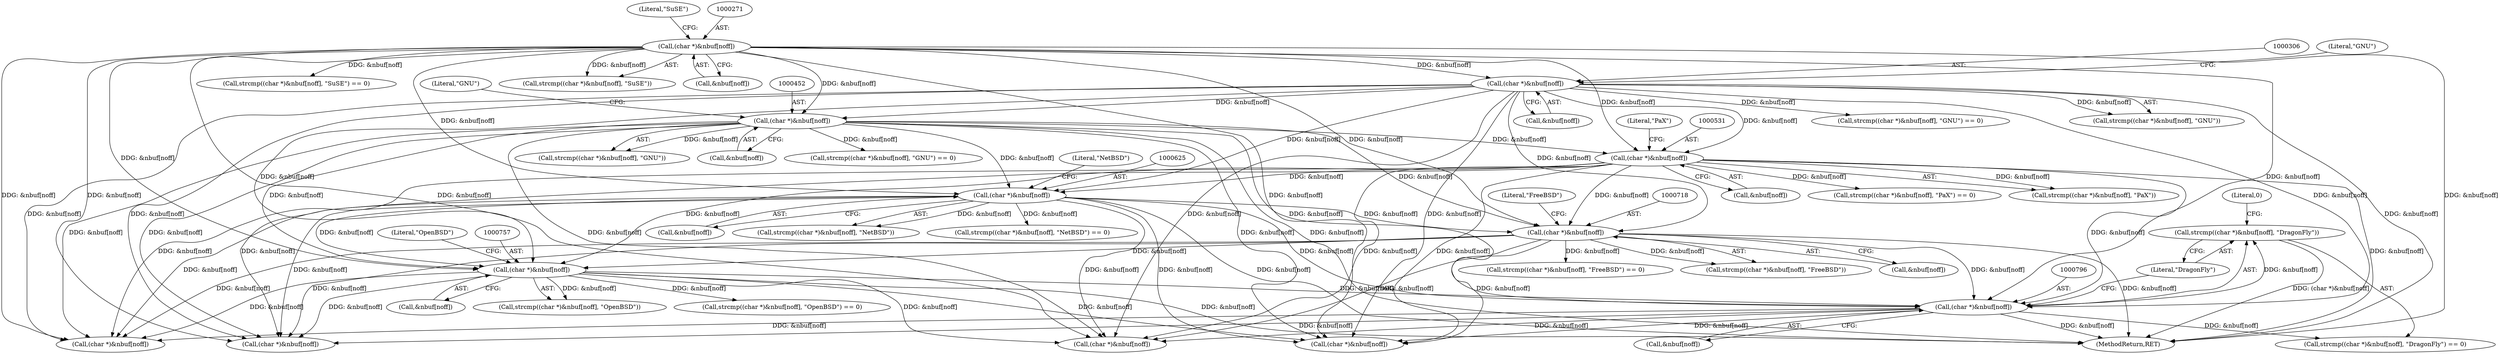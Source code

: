 digraph "0_file_b4c01141e5367f247b84dcaf6aefbb4e741842b8@API" {
"1000794" [label="(Call,strcmp((char *)&nbuf[noff], \"DragonFly\"))"];
"1000795" [label="(Call,(char *)&nbuf[noff])"];
"1000756" [label="(Call,(char *)&nbuf[noff])"];
"1000624" [label="(Call,(char *)&nbuf[noff])"];
"1000305" [label="(Call,(char *)&nbuf[noff])"];
"1000270" [label="(Call,(char *)&nbuf[noff])"];
"1000451" [label="(Call,(char *)&nbuf[noff])"];
"1000530" [label="(Call,(char *)&nbuf[noff])"];
"1000717" [label="(Call,(char *)&nbuf[noff])"];
"1000630" [label="(Literal,\"NetBSD\")"];
"1000268" [label="(Call,strcmp((char *)&nbuf[noff], \"SuSE\") == 0)"];
"1000624" [label="(Call,(char *)&nbuf[noff])"];
"1000762" [label="(Literal,\"OpenBSD\")"];
"1001237" [label="(MethodReturn,RET)"];
"1000872" [label="(Call,(char *)&nbuf[noff])"];
"1000755" [label="(Call,strcmp((char *)&nbuf[noff], \"OpenBSD\"))"];
"1000457" [label="(Literal,\"GNU\")"];
"1000269" [label="(Call,strcmp((char *)&nbuf[noff], \"SuSE\"))"];
"1000723" [label="(Literal,\"FreeBSD\")"];
"1000272" [label="(Call,&nbuf[noff])"];
"1000623" [label="(Call,strcmp((char *)&nbuf[noff], \"NetBSD\"))"];
"1000311" [label="(Literal,\"GNU\")"];
"1000532" [label="(Call,&nbuf[noff])"];
"1000528" [label="(Call,strcmp((char *)&nbuf[noff], \"PaX\") == 0)"];
"1000303" [label="(Call,strcmp((char *)&nbuf[noff], \"GNU\") == 0)"];
"1000793" [label="(Call,strcmp((char *)&nbuf[noff], \"DragonFly\") == 0)"];
"1000622" [label="(Call,strcmp((char *)&nbuf[noff], \"NetBSD\") == 0)"];
"1000925" [label="(Call,(char *)&nbuf[noff])"];
"1000754" [label="(Call,strcmp((char *)&nbuf[noff], \"OpenBSD\") == 0)"];
"1000719" [label="(Call,&nbuf[noff])"];
"1000450" [label="(Call,strcmp((char *)&nbuf[noff], \"GNU\"))"];
"1000529" [label="(Call,strcmp((char *)&nbuf[noff], \"PaX\"))"];
"1000536" [label="(Literal,\"PaX\")"];
"1000717" [label="(Call,(char *)&nbuf[noff])"];
"1000802" [label="(Literal,0)"];
"1000795" [label="(Call,(char *)&nbuf[noff])"];
"1000304" [label="(Call,strcmp((char *)&nbuf[noff], \"GNU\"))"];
"1000530" [label="(Call,(char *)&nbuf[noff])"];
"1000887" [label="(Call,(char *)&nbuf[noff])"];
"1000270" [label="(Call,(char *)&nbuf[noff])"];
"1000305" [label="(Call,(char *)&nbuf[noff])"];
"1000307" [label="(Call,&nbuf[noff])"];
"1000715" [label="(Call,strcmp((char *)&nbuf[noff], \"FreeBSD\") == 0)"];
"1000801" [label="(Literal,\"DragonFly\")"];
"1000756" [label="(Call,(char *)&nbuf[noff])"];
"1000758" [label="(Call,&nbuf[noff])"];
"1000626" [label="(Call,&nbuf[noff])"];
"1000453" [label="(Call,&nbuf[noff])"];
"1000797" [label="(Call,&nbuf[noff])"];
"1000794" [label="(Call,strcmp((char *)&nbuf[noff], \"DragonFly\"))"];
"1000276" [label="(Literal,\"SuSE\")"];
"1000716" [label="(Call,strcmp((char *)&nbuf[noff], \"FreeBSD\"))"];
"1000906" [label="(Call,(char *)&nbuf[noff])"];
"1000449" [label="(Call,strcmp((char *)&nbuf[noff], \"GNU\") == 0)"];
"1000451" [label="(Call,(char *)&nbuf[noff])"];
"1000794" -> "1000793"  [label="AST: "];
"1000794" -> "1000801"  [label="CFG: "];
"1000795" -> "1000794"  [label="AST: "];
"1000801" -> "1000794"  [label="AST: "];
"1000802" -> "1000794"  [label="CFG: "];
"1000794" -> "1001237"  [label="DDG: (char *)&nbuf[noff]"];
"1000795" -> "1000794"  [label="DDG: &nbuf[noff]"];
"1000795" -> "1000797"  [label="CFG: "];
"1000796" -> "1000795"  [label="AST: "];
"1000797" -> "1000795"  [label="AST: "];
"1000801" -> "1000795"  [label="CFG: "];
"1000795" -> "1001237"  [label="DDG: &nbuf[noff]"];
"1000795" -> "1000793"  [label="DDG: &nbuf[noff]"];
"1000756" -> "1000795"  [label="DDG: &nbuf[noff]"];
"1000624" -> "1000795"  [label="DDG: &nbuf[noff]"];
"1000305" -> "1000795"  [label="DDG: &nbuf[noff]"];
"1000270" -> "1000795"  [label="DDG: &nbuf[noff]"];
"1000530" -> "1000795"  [label="DDG: &nbuf[noff]"];
"1000451" -> "1000795"  [label="DDG: &nbuf[noff]"];
"1000717" -> "1000795"  [label="DDG: &nbuf[noff]"];
"1000795" -> "1000872"  [label="DDG: &nbuf[noff]"];
"1000795" -> "1000887"  [label="DDG: &nbuf[noff]"];
"1000795" -> "1000906"  [label="DDG: &nbuf[noff]"];
"1000795" -> "1000925"  [label="DDG: &nbuf[noff]"];
"1000756" -> "1000755"  [label="AST: "];
"1000756" -> "1000758"  [label="CFG: "];
"1000757" -> "1000756"  [label="AST: "];
"1000758" -> "1000756"  [label="AST: "];
"1000762" -> "1000756"  [label="CFG: "];
"1000756" -> "1001237"  [label="DDG: &nbuf[noff]"];
"1000756" -> "1000754"  [label="DDG: &nbuf[noff]"];
"1000756" -> "1000755"  [label="DDG: &nbuf[noff]"];
"1000624" -> "1000756"  [label="DDG: &nbuf[noff]"];
"1000305" -> "1000756"  [label="DDG: &nbuf[noff]"];
"1000270" -> "1000756"  [label="DDG: &nbuf[noff]"];
"1000530" -> "1000756"  [label="DDG: &nbuf[noff]"];
"1000451" -> "1000756"  [label="DDG: &nbuf[noff]"];
"1000717" -> "1000756"  [label="DDG: &nbuf[noff]"];
"1000756" -> "1000872"  [label="DDG: &nbuf[noff]"];
"1000756" -> "1000887"  [label="DDG: &nbuf[noff]"];
"1000756" -> "1000906"  [label="DDG: &nbuf[noff]"];
"1000756" -> "1000925"  [label="DDG: &nbuf[noff]"];
"1000624" -> "1000623"  [label="AST: "];
"1000624" -> "1000626"  [label="CFG: "];
"1000625" -> "1000624"  [label="AST: "];
"1000626" -> "1000624"  [label="AST: "];
"1000630" -> "1000624"  [label="CFG: "];
"1000624" -> "1001237"  [label="DDG: &nbuf[noff]"];
"1000624" -> "1000622"  [label="DDG: &nbuf[noff]"];
"1000624" -> "1000623"  [label="DDG: &nbuf[noff]"];
"1000305" -> "1000624"  [label="DDG: &nbuf[noff]"];
"1000451" -> "1000624"  [label="DDG: &nbuf[noff]"];
"1000270" -> "1000624"  [label="DDG: &nbuf[noff]"];
"1000530" -> "1000624"  [label="DDG: &nbuf[noff]"];
"1000624" -> "1000717"  [label="DDG: &nbuf[noff]"];
"1000624" -> "1000872"  [label="DDG: &nbuf[noff]"];
"1000624" -> "1000887"  [label="DDG: &nbuf[noff]"];
"1000624" -> "1000906"  [label="DDG: &nbuf[noff]"];
"1000624" -> "1000925"  [label="DDG: &nbuf[noff]"];
"1000305" -> "1000304"  [label="AST: "];
"1000305" -> "1000307"  [label="CFG: "];
"1000306" -> "1000305"  [label="AST: "];
"1000307" -> "1000305"  [label="AST: "];
"1000311" -> "1000305"  [label="CFG: "];
"1000305" -> "1001237"  [label="DDG: &nbuf[noff]"];
"1000305" -> "1000303"  [label="DDG: &nbuf[noff]"];
"1000305" -> "1000304"  [label="DDG: &nbuf[noff]"];
"1000270" -> "1000305"  [label="DDG: &nbuf[noff]"];
"1000305" -> "1000451"  [label="DDG: &nbuf[noff]"];
"1000305" -> "1000530"  [label="DDG: &nbuf[noff]"];
"1000305" -> "1000717"  [label="DDG: &nbuf[noff]"];
"1000305" -> "1000872"  [label="DDG: &nbuf[noff]"];
"1000305" -> "1000887"  [label="DDG: &nbuf[noff]"];
"1000305" -> "1000906"  [label="DDG: &nbuf[noff]"];
"1000305" -> "1000925"  [label="DDG: &nbuf[noff]"];
"1000270" -> "1000269"  [label="AST: "];
"1000270" -> "1000272"  [label="CFG: "];
"1000271" -> "1000270"  [label="AST: "];
"1000272" -> "1000270"  [label="AST: "];
"1000276" -> "1000270"  [label="CFG: "];
"1000270" -> "1001237"  [label="DDG: &nbuf[noff]"];
"1000270" -> "1000268"  [label="DDG: &nbuf[noff]"];
"1000270" -> "1000269"  [label="DDG: &nbuf[noff]"];
"1000270" -> "1000451"  [label="DDG: &nbuf[noff]"];
"1000270" -> "1000530"  [label="DDG: &nbuf[noff]"];
"1000270" -> "1000717"  [label="DDG: &nbuf[noff]"];
"1000270" -> "1000872"  [label="DDG: &nbuf[noff]"];
"1000270" -> "1000887"  [label="DDG: &nbuf[noff]"];
"1000270" -> "1000906"  [label="DDG: &nbuf[noff]"];
"1000270" -> "1000925"  [label="DDG: &nbuf[noff]"];
"1000451" -> "1000450"  [label="AST: "];
"1000451" -> "1000453"  [label="CFG: "];
"1000452" -> "1000451"  [label="AST: "];
"1000453" -> "1000451"  [label="AST: "];
"1000457" -> "1000451"  [label="CFG: "];
"1000451" -> "1001237"  [label="DDG: &nbuf[noff]"];
"1000451" -> "1000449"  [label="DDG: &nbuf[noff]"];
"1000451" -> "1000450"  [label="DDG: &nbuf[noff]"];
"1000451" -> "1000530"  [label="DDG: &nbuf[noff]"];
"1000451" -> "1000717"  [label="DDG: &nbuf[noff]"];
"1000451" -> "1000872"  [label="DDG: &nbuf[noff]"];
"1000451" -> "1000887"  [label="DDG: &nbuf[noff]"];
"1000451" -> "1000906"  [label="DDG: &nbuf[noff]"];
"1000451" -> "1000925"  [label="DDG: &nbuf[noff]"];
"1000530" -> "1000529"  [label="AST: "];
"1000530" -> "1000532"  [label="CFG: "];
"1000531" -> "1000530"  [label="AST: "];
"1000532" -> "1000530"  [label="AST: "];
"1000536" -> "1000530"  [label="CFG: "];
"1000530" -> "1001237"  [label="DDG: &nbuf[noff]"];
"1000530" -> "1000528"  [label="DDG: &nbuf[noff]"];
"1000530" -> "1000529"  [label="DDG: &nbuf[noff]"];
"1000530" -> "1000717"  [label="DDG: &nbuf[noff]"];
"1000530" -> "1000872"  [label="DDG: &nbuf[noff]"];
"1000530" -> "1000887"  [label="DDG: &nbuf[noff]"];
"1000530" -> "1000906"  [label="DDG: &nbuf[noff]"];
"1000530" -> "1000925"  [label="DDG: &nbuf[noff]"];
"1000717" -> "1000716"  [label="AST: "];
"1000717" -> "1000719"  [label="CFG: "];
"1000718" -> "1000717"  [label="AST: "];
"1000719" -> "1000717"  [label="AST: "];
"1000723" -> "1000717"  [label="CFG: "];
"1000717" -> "1001237"  [label="DDG: &nbuf[noff]"];
"1000717" -> "1000715"  [label="DDG: &nbuf[noff]"];
"1000717" -> "1000716"  [label="DDG: &nbuf[noff]"];
"1000717" -> "1000872"  [label="DDG: &nbuf[noff]"];
"1000717" -> "1000887"  [label="DDG: &nbuf[noff]"];
"1000717" -> "1000906"  [label="DDG: &nbuf[noff]"];
"1000717" -> "1000925"  [label="DDG: &nbuf[noff]"];
}
